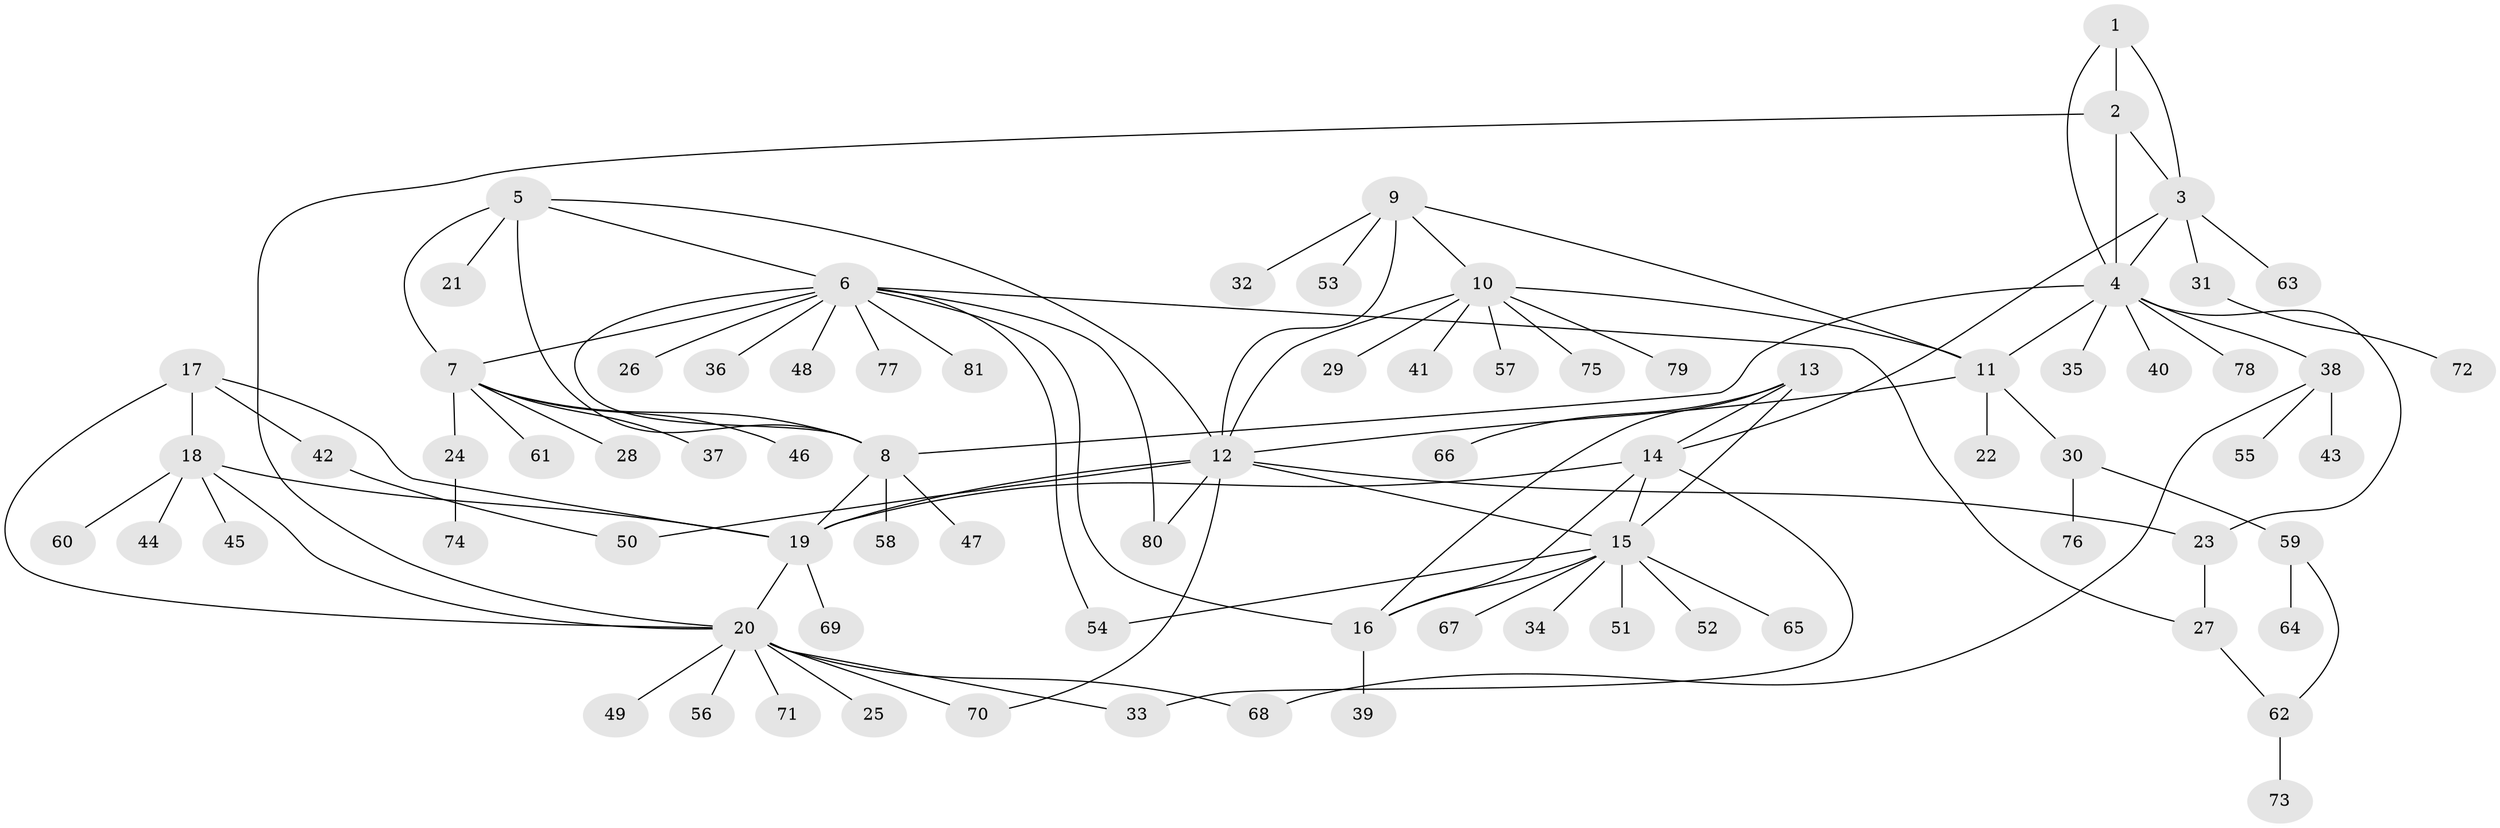 // coarse degree distribution, {3: 0.08333333333333333, 4: 0.0625, 5: 0.10416666666666667, 9: 0.020833333333333332, 11: 0.020833333333333332, 7: 0.041666666666666664, 12: 0.020833333333333332, 1: 0.5208333333333334, 6: 0.041666666666666664, 10: 0.020833333333333332, 2: 0.0625}
// Generated by graph-tools (version 1.1) at 2025/19/03/04/25 18:19:56]
// undirected, 81 vertices, 110 edges
graph export_dot {
graph [start="1"]
  node [color=gray90,style=filled];
  1;
  2;
  3;
  4;
  5;
  6;
  7;
  8;
  9;
  10;
  11;
  12;
  13;
  14;
  15;
  16;
  17;
  18;
  19;
  20;
  21;
  22;
  23;
  24;
  25;
  26;
  27;
  28;
  29;
  30;
  31;
  32;
  33;
  34;
  35;
  36;
  37;
  38;
  39;
  40;
  41;
  42;
  43;
  44;
  45;
  46;
  47;
  48;
  49;
  50;
  51;
  52;
  53;
  54;
  55;
  56;
  57;
  58;
  59;
  60;
  61;
  62;
  63;
  64;
  65;
  66;
  67;
  68;
  69;
  70;
  71;
  72;
  73;
  74;
  75;
  76;
  77;
  78;
  79;
  80;
  81;
  1 -- 2;
  1 -- 3;
  1 -- 4;
  2 -- 3;
  2 -- 4;
  2 -- 20;
  3 -- 4;
  3 -- 14;
  3 -- 31;
  3 -- 63;
  4 -- 8;
  4 -- 11;
  4 -- 23;
  4 -- 35;
  4 -- 38;
  4 -- 40;
  4 -- 78;
  5 -- 6;
  5 -- 7;
  5 -- 8;
  5 -- 12;
  5 -- 21;
  6 -- 7;
  6 -- 8;
  6 -- 16;
  6 -- 26;
  6 -- 27;
  6 -- 36;
  6 -- 48;
  6 -- 54;
  6 -- 77;
  6 -- 80;
  6 -- 81;
  7 -- 8;
  7 -- 24;
  7 -- 28;
  7 -- 37;
  7 -- 46;
  7 -- 61;
  8 -- 19;
  8 -- 47;
  8 -- 58;
  9 -- 10;
  9 -- 11;
  9 -- 12;
  9 -- 32;
  9 -- 53;
  10 -- 11;
  10 -- 12;
  10 -- 29;
  10 -- 41;
  10 -- 57;
  10 -- 75;
  10 -- 79;
  11 -- 12;
  11 -- 22;
  11 -- 30;
  12 -- 15;
  12 -- 19;
  12 -- 23;
  12 -- 50;
  12 -- 70;
  12 -- 80;
  13 -- 14;
  13 -- 15;
  13 -- 16;
  13 -- 66;
  14 -- 15;
  14 -- 16;
  14 -- 19;
  14 -- 33;
  15 -- 16;
  15 -- 34;
  15 -- 51;
  15 -- 52;
  15 -- 54;
  15 -- 65;
  15 -- 67;
  16 -- 39;
  17 -- 18;
  17 -- 19;
  17 -- 20;
  17 -- 42;
  18 -- 19;
  18 -- 20;
  18 -- 44;
  18 -- 45;
  18 -- 60;
  19 -- 20;
  19 -- 69;
  20 -- 25;
  20 -- 33;
  20 -- 49;
  20 -- 56;
  20 -- 68;
  20 -- 70;
  20 -- 71;
  23 -- 27;
  24 -- 74;
  27 -- 62;
  30 -- 59;
  30 -- 76;
  31 -- 72;
  38 -- 43;
  38 -- 55;
  38 -- 68;
  42 -- 50;
  59 -- 62;
  59 -- 64;
  62 -- 73;
}
